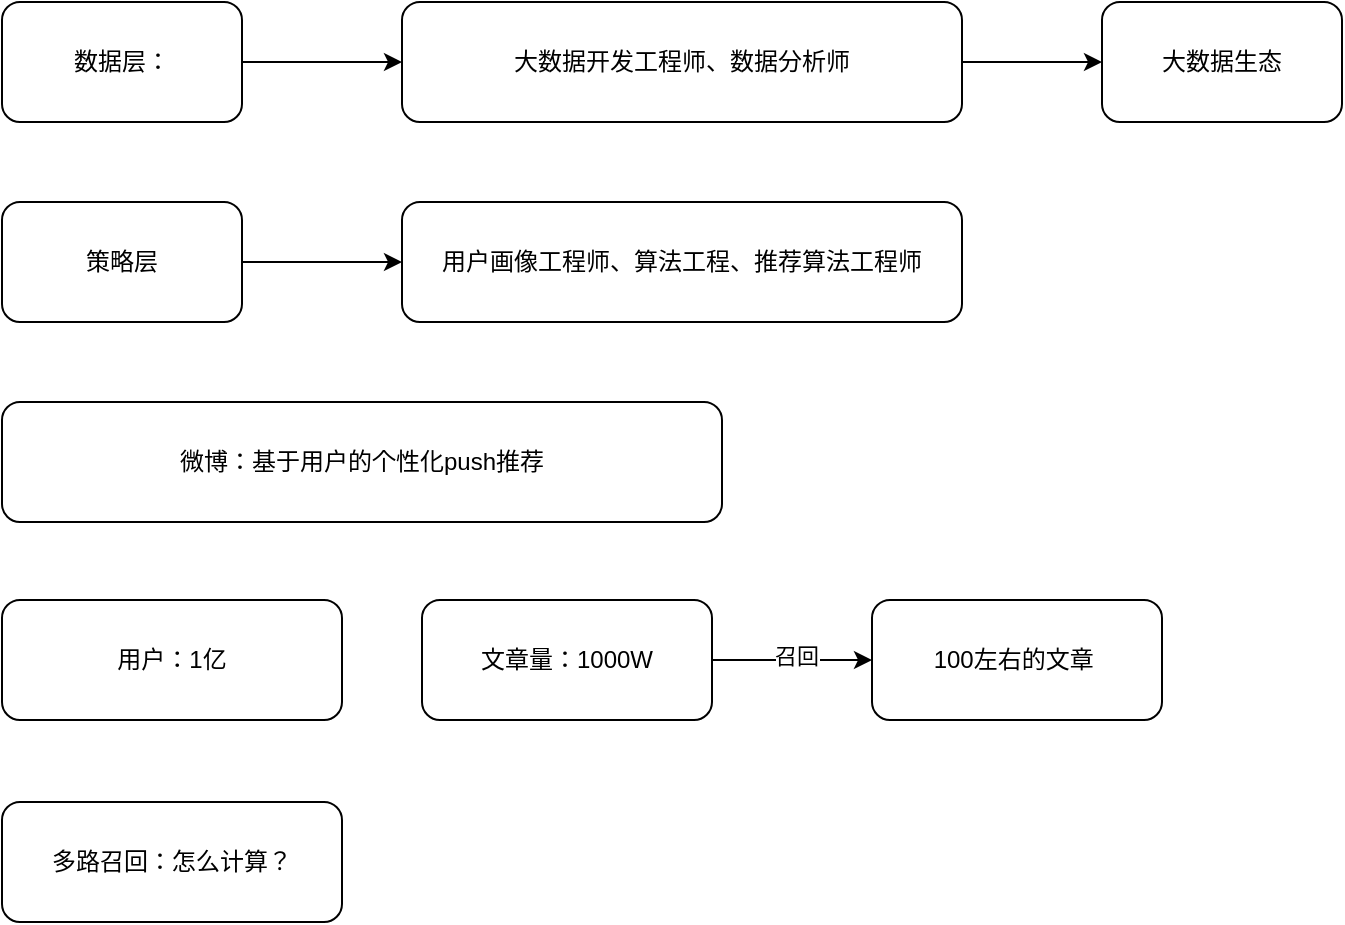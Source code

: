 <mxfile version="14.7.3" type="github">
  <diagram id="aGjBzYPCcA2h3IF1zO_B" name="Page-1">
    <mxGraphModel dx="946" dy="518" grid="1" gridSize="10" guides="1" tooltips="1" connect="1" arrows="1" fold="1" page="1" pageScale="1" pageWidth="850" pageHeight="1100" math="0" shadow="0">
      <root>
        <mxCell id="0" />
        <mxCell id="1" parent="0" />
        <mxCell id="DoGWMMPVOWEvS4FoPDLW-3" value="" style="edgeStyle=orthogonalEdgeStyle;rounded=0;orthogonalLoop=1;jettySize=auto;html=1;" edge="1" parent="1" source="DoGWMMPVOWEvS4FoPDLW-1" target="DoGWMMPVOWEvS4FoPDLW-2">
          <mxGeometry relative="1" as="geometry" />
        </mxCell>
        <mxCell id="DoGWMMPVOWEvS4FoPDLW-1" value="数据层：" style="rounded=1;whiteSpace=wrap;html=1;" vertex="1" parent="1">
          <mxGeometry x="70" y="60" width="120" height="60" as="geometry" />
        </mxCell>
        <mxCell id="DoGWMMPVOWEvS4FoPDLW-5" value="" style="edgeStyle=orthogonalEdgeStyle;rounded=0;orthogonalLoop=1;jettySize=auto;html=1;" edge="1" parent="1" source="DoGWMMPVOWEvS4FoPDLW-2" target="DoGWMMPVOWEvS4FoPDLW-4">
          <mxGeometry relative="1" as="geometry" />
        </mxCell>
        <mxCell id="DoGWMMPVOWEvS4FoPDLW-2" value="大数据开发工程师、数据分析师" style="rounded=1;whiteSpace=wrap;html=1;" vertex="1" parent="1">
          <mxGeometry x="270" y="60" width="280" height="60" as="geometry" />
        </mxCell>
        <mxCell id="DoGWMMPVOWEvS4FoPDLW-4" value="大数据生态" style="rounded=1;whiteSpace=wrap;html=1;" vertex="1" parent="1">
          <mxGeometry x="620" y="60" width="120" height="60" as="geometry" />
        </mxCell>
        <mxCell id="DoGWMMPVOWEvS4FoPDLW-8" value="" style="edgeStyle=orthogonalEdgeStyle;rounded=0;orthogonalLoop=1;jettySize=auto;html=1;" edge="1" parent="1" source="DoGWMMPVOWEvS4FoPDLW-6" target="DoGWMMPVOWEvS4FoPDLW-7">
          <mxGeometry relative="1" as="geometry" />
        </mxCell>
        <mxCell id="DoGWMMPVOWEvS4FoPDLW-6" value="策略层" style="rounded=1;whiteSpace=wrap;html=1;" vertex="1" parent="1">
          <mxGeometry x="70" y="160" width="120" height="60" as="geometry" />
        </mxCell>
        <mxCell id="DoGWMMPVOWEvS4FoPDLW-7" value="用户画像工程师、算法工程、推荐算法工程师" style="rounded=1;whiteSpace=wrap;html=1;" vertex="1" parent="1">
          <mxGeometry x="270" y="160" width="280" height="60" as="geometry" />
        </mxCell>
        <mxCell id="DoGWMMPVOWEvS4FoPDLW-11" value="微博：基于用户的个性化push推荐" style="rounded=1;whiteSpace=wrap;html=1;" vertex="1" parent="1">
          <mxGeometry x="70" y="260" width="360" height="60" as="geometry" />
        </mxCell>
        <mxCell id="DoGWMMPVOWEvS4FoPDLW-12" value="用户：1亿" style="rounded=1;whiteSpace=wrap;html=1;" vertex="1" parent="1">
          <mxGeometry x="70" y="359" width="170" height="60" as="geometry" />
        </mxCell>
        <mxCell id="DoGWMMPVOWEvS4FoPDLW-16" value="" style="edgeStyle=orthogonalEdgeStyle;rounded=0;orthogonalLoop=1;jettySize=auto;html=1;" edge="1" parent="1" source="DoGWMMPVOWEvS4FoPDLW-13" target="DoGWMMPVOWEvS4FoPDLW-15">
          <mxGeometry relative="1" as="geometry" />
        </mxCell>
        <mxCell id="DoGWMMPVOWEvS4FoPDLW-17" value="召回" style="edgeLabel;html=1;align=center;verticalAlign=middle;resizable=0;points=[];" vertex="1" connectable="0" parent="DoGWMMPVOWEvS4FoPDLW-16">
          <mxGeometry x="0.05" y="2" relative="1" as="geometry">
            <mxPoint as="offset" />
          </mxGeometry>
        </mxCell>
        <mxCell id="DoGWMMPVOWEvS4FoPDLW-13" value="文章量：1000W" style="rounded=1;whiteSpace=wrap;html=1;" vertex="1" parent="1">
          <mxGeometry x="280" y="359" width="145" height="60" as="geometry" />
        </mxCell>
        <mxCell id="DoGWMMPVOWEvS4FoPDLW-14" value="多路召回：怎么计算？" style="rounded=1;whiteSpace=wrap;html=1;" vertex="1" parent="1">
          <mxGeometry x="70" y="460" width="170" height="60" as="geometry" />
        </mxCell>
        <mxCell id="DoGWMMPVOWEvS4FoPDLW-15" value="100左右的文章&amp;nbsp;" style="rounded=1;whiteSpace=wrap;html=1;" vertex="1" parent="1">
          <mxGeometry x="505" y="359" width="145" height="60" as="geometry" />
        </mxCell>
      </root>
    </mxGraphModel>
  </diagram>
</mxfile>
